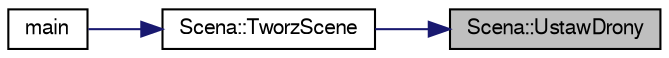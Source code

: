 digraph "Scena::UstawDrony"
{
 // LATEX_PDF_SIZE
  edge [fontname="FreeSans",fontsize="10",labelfontname="FreeSans",labelfontsize="10"];
  node [fontname="FreeSans",fontsize="10",shape=record];
  rankdir="RL";
  Node1 [label="Scena::UstawDrony",height=0.2,width=0.4,color="black", fillcolor="grey75", style="filled", fontcolor="black",tooltip="Metoda Ustawiajaca drony w odpowiednich miejscach na scenie."];
  Node1 -> Node2 [dir="back",color="midnightblue",fontsize="10",style="solid",fontname="FreeSans"];
  Node2 [label="Scena::TworzScene",height=0.2,width=0.4,color="black", fillcolor="white", style="filled",URL="$a00153.html#aeca659dd59433366298ce1a828208d62",tooltip="Metoda tworzaca uklad sceny."];
  Node2 -> Node3 [dir="back",color="midnightblue",fontsize="10",style="solid",fontname="FreeSans"];
  Node3 [label="main",height=0.2,width=0.4,color="black", fillcolor="white", style="filled",URL="$a00086.html#ae66f6b31b5ad750f1fe042a706a4e3d4",tooltip=" "];
}

